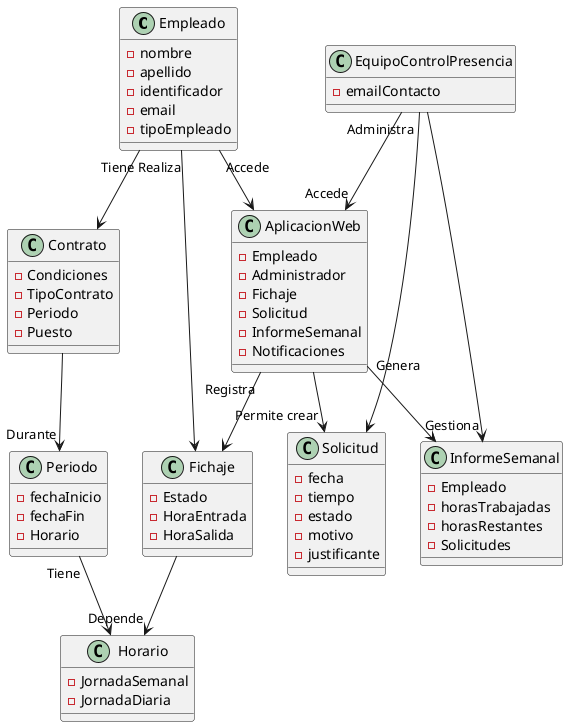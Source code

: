 @startuml

class Empleado {
    - nombre
    - apellido
    - identificador
    - email
    - tipoEmpleado
}

class EquipoControlPresencia {
    - emailContacto
}

class Fichaje {
    - Estado
    - HoraEntrada
    - HoraSalida
}

class AplicacionWeb {
    - Empleado
    - Administrador
    - Fichaje
    - Solicitud
    - InformeSemanal
    - Notificaciones
}

class Periodo {
    - fechaInicio
    - fechaFin
    - Horario
}

class Horario {
    - JornadaSemanal
    - JornadaDiaria
}

class Contrato {
    - Condiciones
    - TipoContrato
    - Periodo
    - Puesto
}

class InformeSemanal {
    - Empleado
    - horasTrabajadas
    - horasRestantes
    - Solicitudes
}

class Solicitud {
    - fecha
    - tiempo
    - estado
    - motivo
    - justificante
}

Empleado "Tiene" -->  Contrato
Empleado "Realiza" -->  Fichaje
Empleado "Accede" -->  AplicacionWeb
AplicacionWeb  --> "Permite crear" Solicitud
AplicacionWeb "Genera" -->  InformeSemanal
AplicacionWeb "Registra"-->  Fichaje
Fichaje --> "Depende" Horario
Contrato --> "Durante" Periodo
Periodo "Tiene" -->  Horario
EquipoControlPresencia "Administra" -->  Solicitud
EquipoControlPresencia --> "Accede" AplicacionWeb
EquipoControlPresencia --> "Gestiona" InformeSemanal

@enduml
